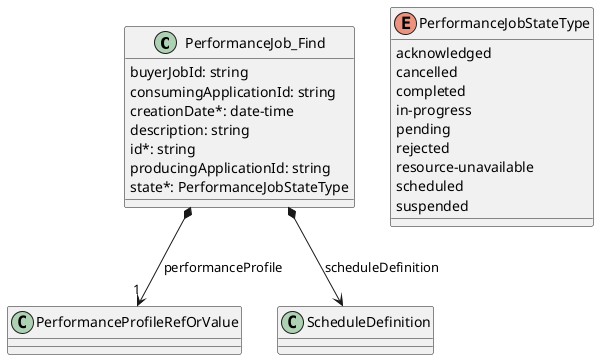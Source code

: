 @startuml useCase7Model

class PerformanceJob_Find {

    buyerJobId: string
    consumingApplicationId: string
    creationDate*: date-time
    description: string
    id*: string
    producingApplicationId: string
    state*: PerformanceJobStateType
}

PerformanceJob_Find *-->"1" PerformanceProfileRefOrValue : performanceProfile
PerformanceJob_Find *--> ScheduleDefinition : scheduleDefinition


enum PerformanceJobStateType {

    acknowledged
    cancelled
    completed
    in-progress
    pending
    rejected
    resource-unavailable
    scheduled
    suspended
}

@enduml